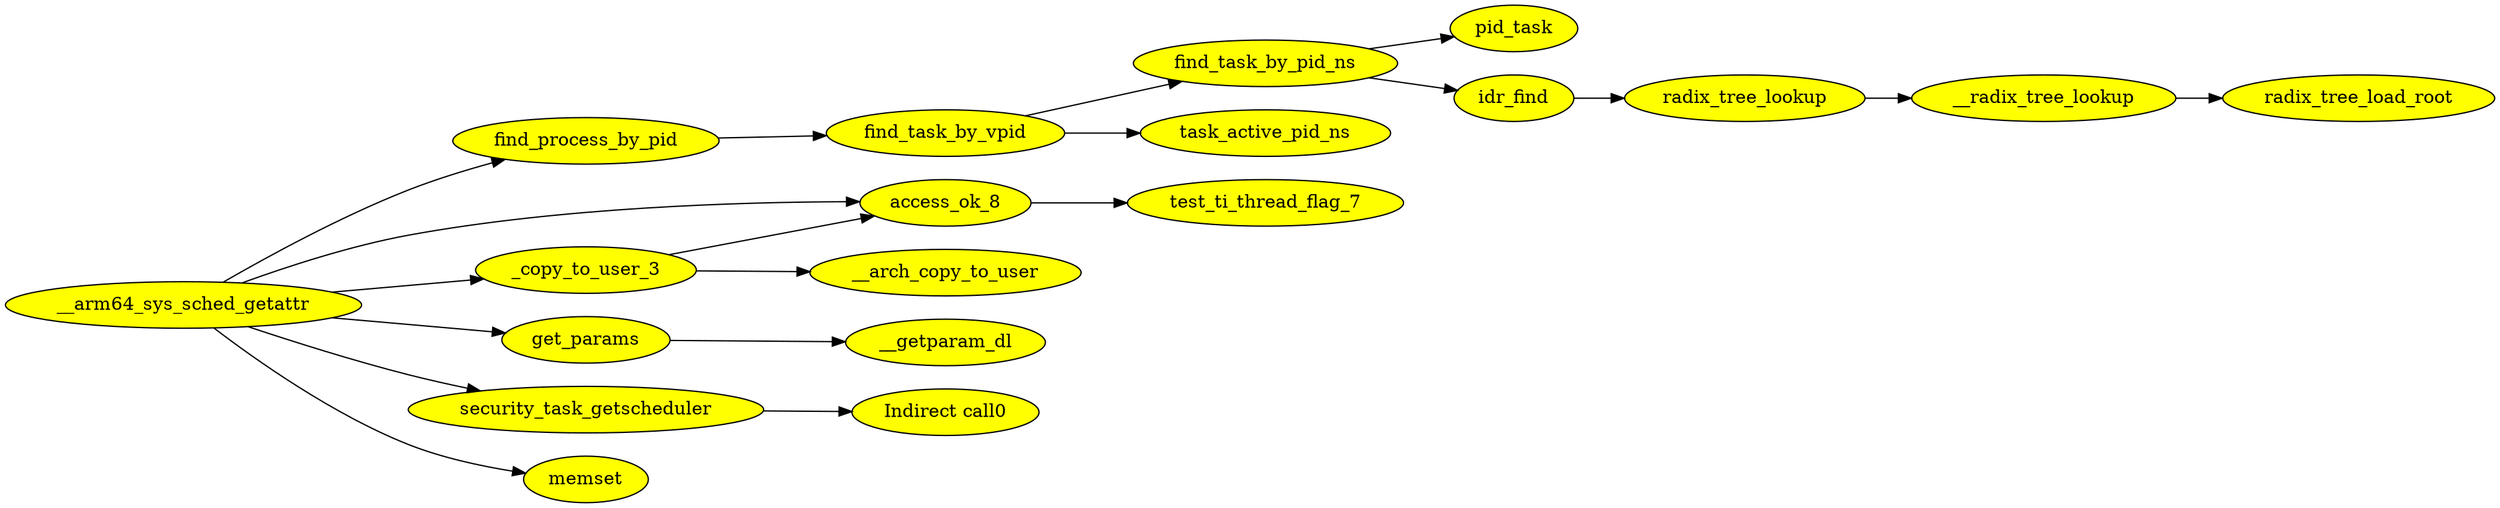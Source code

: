 digraph G {
rankdir=LR; node [style=filled fillcolor=yellow]
"__arm64_sys_sched_getattr"->"access_ok_8" [ edgeid = "1"]; 
"access_ok_8"->"test_ti_thread_flag_7" [ edgeid = "2"]; 
"__arm64_sys_sched_getattr"->"find_process_by_pid" [ edgeid = "3"]; 
"find_process_by_pid"->"find_task_by_vpid" [ edgeid = "4"]; 
"find_task_by_vpid"->"task_active_pid_ns" [ edgeid = "5"]; 
"find_task_by_vpid"->"find_task_by_pid_ns" [ edgeid = "6"]; 
"find_task_by_pid_ns"->"pid_task" [ edgeid = "7"]; 
"find_task_by_pid_ns"->"idr_find" [ edgeid = "8"]; 
"idr_find"->"radix_tree_lookup" [ edgeid = "9"]; 
"radix_tree_lookup"->"__radix_tree_lookup" [ edgeid = "10"]; 
"__radix_tree_lookup"->"radix_tree_load_root" [ edgeid = "11"]; 
"__arm64_sys_sched_getattr"->"get_params" [ edgeid = "12"]; 
"get_params"->"__getparam_dl" [ edgeid = "13"]; 
"__arm64_sys_sched_getattr"->"_copy_to_user_3" [ edgeid = "14"]; 
"_copy_to_user_3"->"access_ok_8" [ edgeid = "15"]; 
"_copy_to_user_3"->"__arch_copy_to_user" [ edgeid = "16"]; 
"__arm64_sys_sched_getattr"->"security_task_getscheduler" [ edgeid = "17"]; 
"security_task_getscheduler"->"Indirect call0" [ edgeid = "18"]; 
"__arm64_sys_sched_getattr"->"memset" [ edgeid = "19"]; 
}
